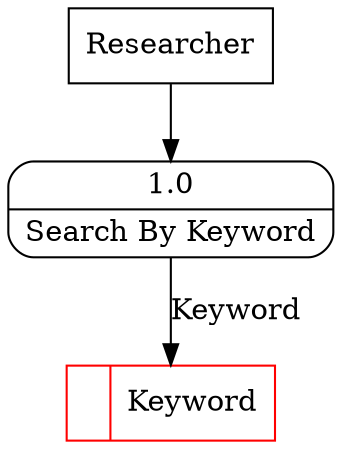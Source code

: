 digraph dfd2{ 
node[shape=record]
200 [label="<f0>  |<f1> Keyword " color=red];
201 [label="Researcher" shape=box];
202 [label="{<f0> 1.0|<f1> Search By Keyword }" shape=Mrecord];
201 -> 202
202 -> 200 [label="Keyword"]
}